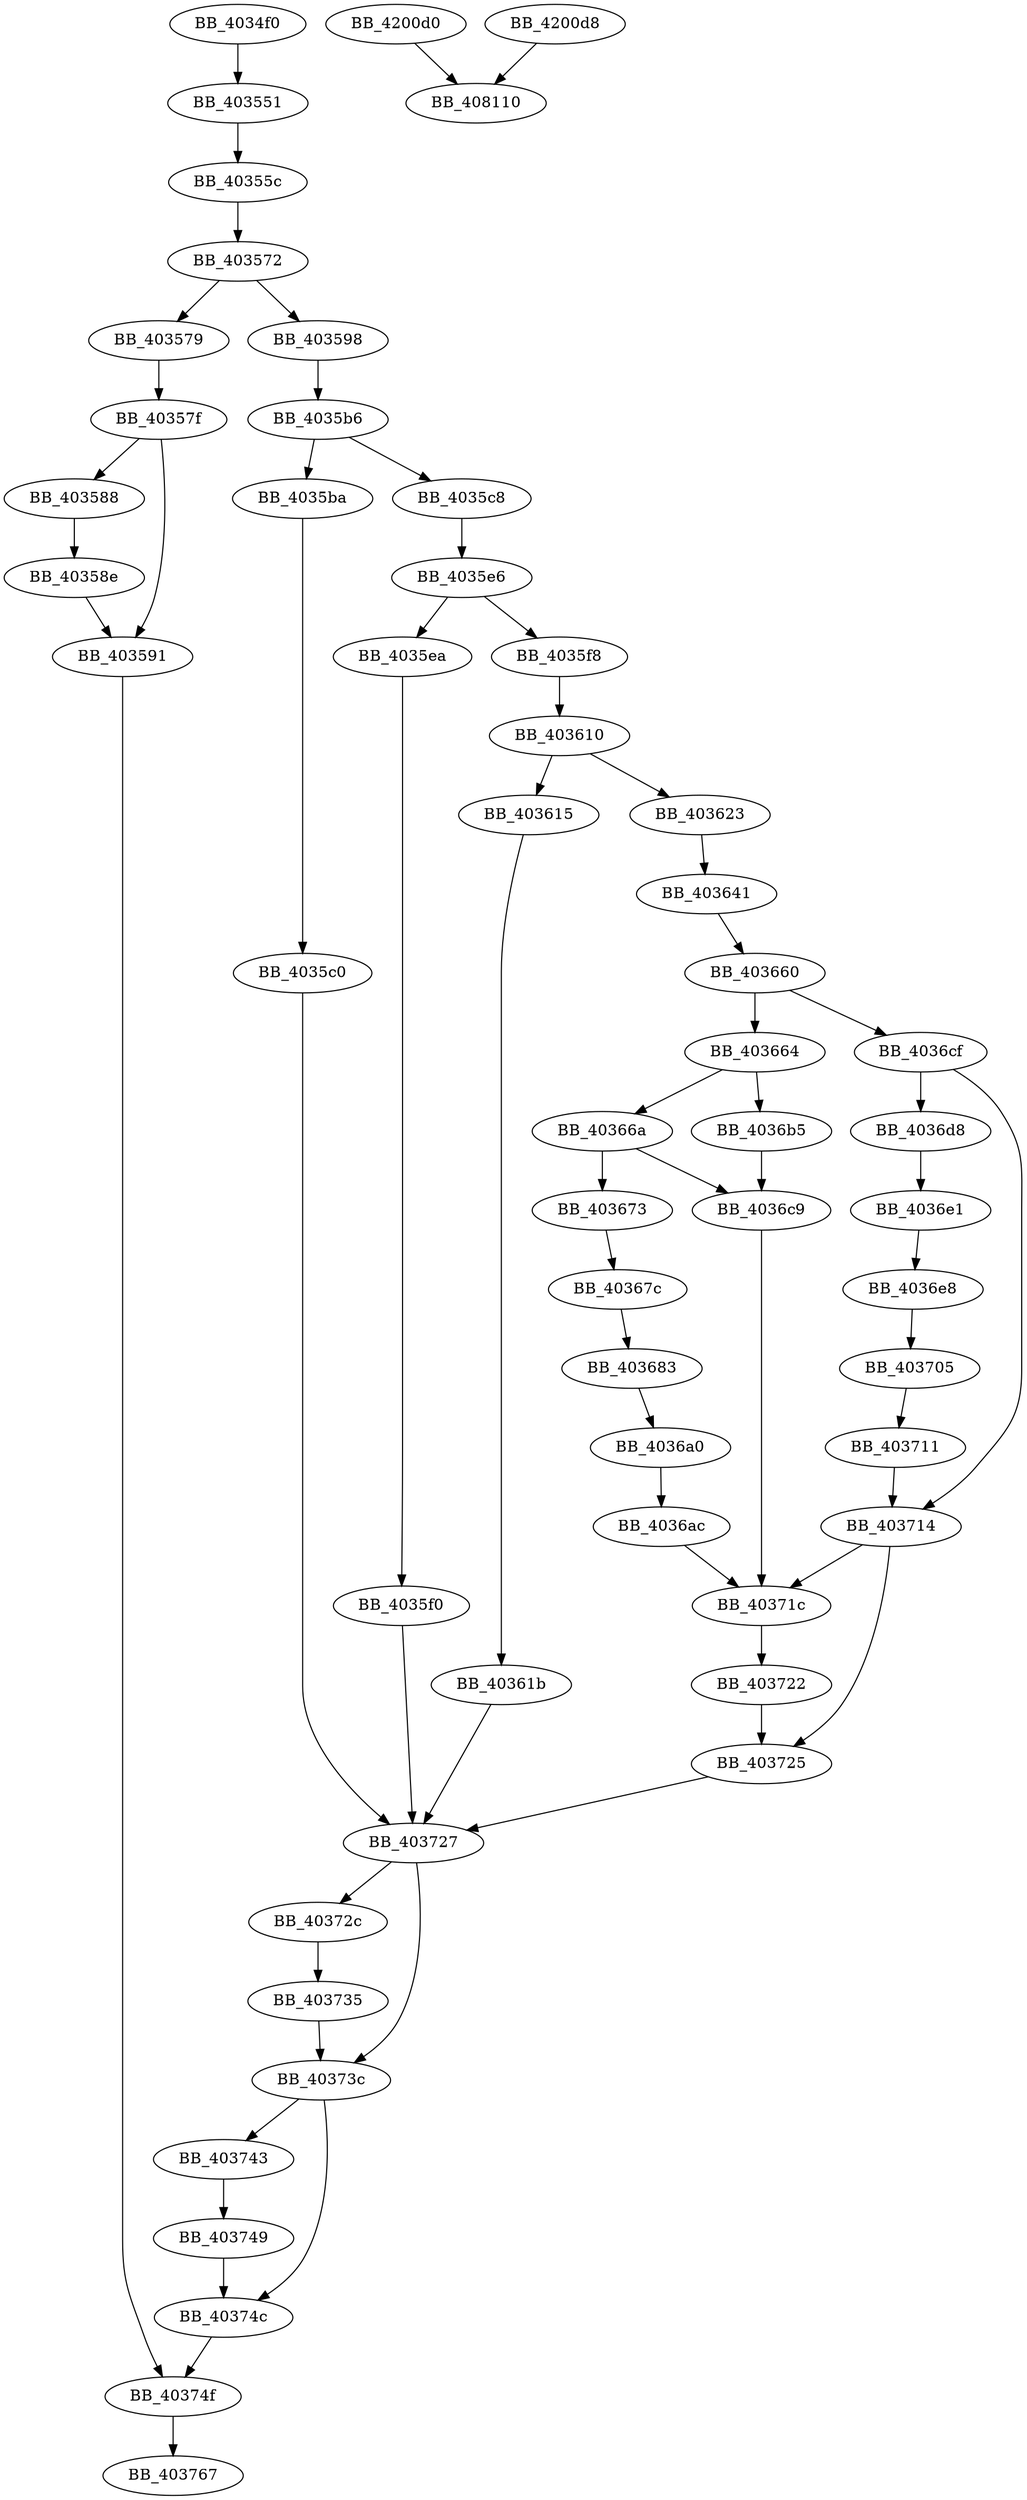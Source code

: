 DiGraph sub_4034F0{
BB_4034f0->BB_403551
BB_403551->BB_40355c
BB_40355c->BB_403572
BB_403572->BB_403579
BB_403572->BB_403598
BB_403579->BB_40357f
BB_40357f->BB_403588
BB_40357f->BB_403591
BB_403588->BB_40358e
BB_40358e->BB_403591
BB_403591->BB_40374f
BB_403598->BB_4035b6
BB_4035b6->BB_4035ba
BB_4035b6->BB_4035c8
BB_4035ba->BB_4035c0
BB_4035c0->BB_403727
BB_4035c8->BB_4035e6
BB_4035e6->BB_4035ea
BB_4035e6->BB_4035f8
BB_4035ea->BB_4035f0
BB_4035f0->BB_403727
BB_4035f8->BB_403610
BB_403610->BB_403615
BB_403610->BB_403623
BB_403615->BB_40361b
BB_40361b->BB_403727
BB_403623->BB_403641
BB_403641->BB_403660
BB_403660->BB_403664
BB_403660->BB_4036cf
BB_403664->BB_40366a
BB_403664->BB_4036b5
BB_40366a->BB_403673
BB_40366a->BB_4036c9
BB_403673->BB_40367c
BB_40367c->BB_403683
BB_403683->BB_4036a0
BB_4036a0->BB_4036ac
BB_4036ac->BB_40371c
BB_4036b5->BB_4036c9
BB_4036c9->BB_40371c
BB_4036cf->BB_4036d8
BB_4036cf->BB_403714
BB_4036d8->BB_4036e1
BB_4036e1->BB_4036e8
BB_4036e8->BB_403705
BB_403705->BB_403711
BB_403711->BB_403714
BB_403714->BB_40371c
BB_403714->BB_403725
BB_40371c->BB_403722
BB_403722->BB_403725
BB_403725->BB_403727
BB_403727->BB_40372c
BB_403727->BB_40373c
BB_40372c->BB_403735
BB_403735->BB_40373c
BB_40373c->BB_403743
BB_40373c->BB_40374c
BB_403743->BB_403749
BB_403749->BB_40374c
BB_40374c->BB_40374f
BB_40374f->BB_403767
BB_4200d0->BB_408110
BB_4200d8->BB_408110
}
